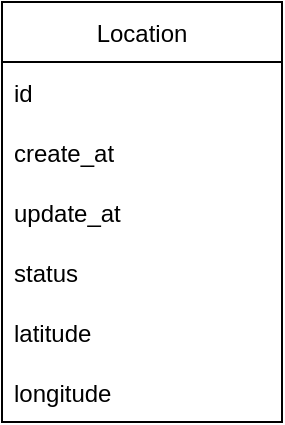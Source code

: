 <mxfile version="16.6.1" type="github">
  <diagram id="349UwGjT-homBAVLPlec" name="Page-1">
    <mxGraphModel dx="1038" dy="571" grid="1" gridSize="10" guides="1" tooltips="1" connect="1" arrows="1" fold="1" page="1" pageScale="1" pageWidth="850" pageHeight="1100" math="0" shadow="0">
      <root>
        <mxCell id="0" />
        <mxCell id="1" parent="0" />
        <mxCell id="QmxKwOJPIOzmUrdALxvN-1" value="Location" style="swimlane;fontStyle=0;childLayout=stackLayout;horizontal=1;startSize=30;horizontalStack=0;resizeParent=1;resizeParentMax=0;resizeLast=0;collapsible=1;marginBottom=0;" vertex="1" parent="1">
          <mxGeometry x="230" y="110" width="140" height="210" as="geometry" />
        </mxCell>
        <mxCell id="QmxKwOJPIOzmUrdALxvN-2" value="id" style="text;strokeColor=none;fillColor=none;align=left;verticalAlign=middle;spacingLeft=4;spacingRight=4;overflow=hidden;points=[[0,0.5],[1,0.5]];portConstraint=eastwest;rotatable=0;" vertex="1" parent="QmxKwOJPIOzmUrdALxvN-1">
          <mxGeometry y="30" width="140" height="30" as="geometry" />
        </mxCell>
        <mxCell id="QmxKwOJPIOzmUrdALxvN-3" value="create_at" style="text;strokeColor=none;fillColor=none;align=left;verticalAlign=middle;spacingLeft=4;spacingRight=4;overflow=hidden;points=[[0,0.5],[1,0.5]];portConstraint=eastwest;rotatable=0;" vertex="1" parent="QmxKwOJPIOzmUrdALxvN-1">
          <mxGeometry y="60" width="140" height="30" as="geometry" />
        </mxCell>
        <mxCell id="QmxKwOJPIOzmUrdALxvN-4" value="update_at" style="text;strokeColor=none;fillColor=none;align=left;verticalAlign=middle;spacingLeft=4;spacingRight=4;overflow=hidden;points=[[0,0.5],[1,0.5]];portConstraint=eastwest;rotatable=0;" vertex="1" parent="QmxKwOJPIOzmUrdALxvN-1">
          <mxGeometry y="90" width="140" height="30" as="geometry" />
        </mxCell>
        <mxCell id="QmxKwOJPIOzmUrdALxvN-5" value="status" style="text;strokeColor=none;fillColor=none;align=left;verticalAlign=middle;spacingLeft=4;spacingRight=4;overflow=hidden;points=[[0,0.5],[1,0.5]];portConstraint=eastwest;rotatable=0;" vertex="1" parent="QmxKwOJPIOzmUrdALxvN-1">
          <mxGeometry y="120" width="140" height="30" as="geometry" />
        </mxCell>
        <mxCell id="QmxKwOJPIOzmUrdALxvN-6" value="latitude" style="text;strokeColor=none;fillColor=none;align=left;verticalAlign=middle;spacingLeft=4;spacingRight=4;overflow=hidden;points=[[0,0.5],[1,0.5]];portConstraint=eastwest;rotatable=0;" vertex="1" parent="QmxKwOJPIOzmUrdALxvN-1">
          <mxGeometry y="150" width="140" height="30" as="geometry" />
        </mxCell>
        <mxCell id="QmxKwOJPIOzmUrdALxvN-7" value="longitude" style="text;strokeColor=none;fillColor=none;align=left;verticalAlign=middle;spacingLeft=4;spacingRight=4;overflow=hidden;points=[[0,0.5],[1,0.5]];portConstraint=eastwest;rotatable=0;" vertex="1" parent="QmxKwOJPIOzmUrdALxvN-1">
          <mxGeometry y="180" width="140" height="30" as="geometry" />
        </mxCell>
      </root>
    </mxGraphModel>
  </diagram>
</mxfile>
